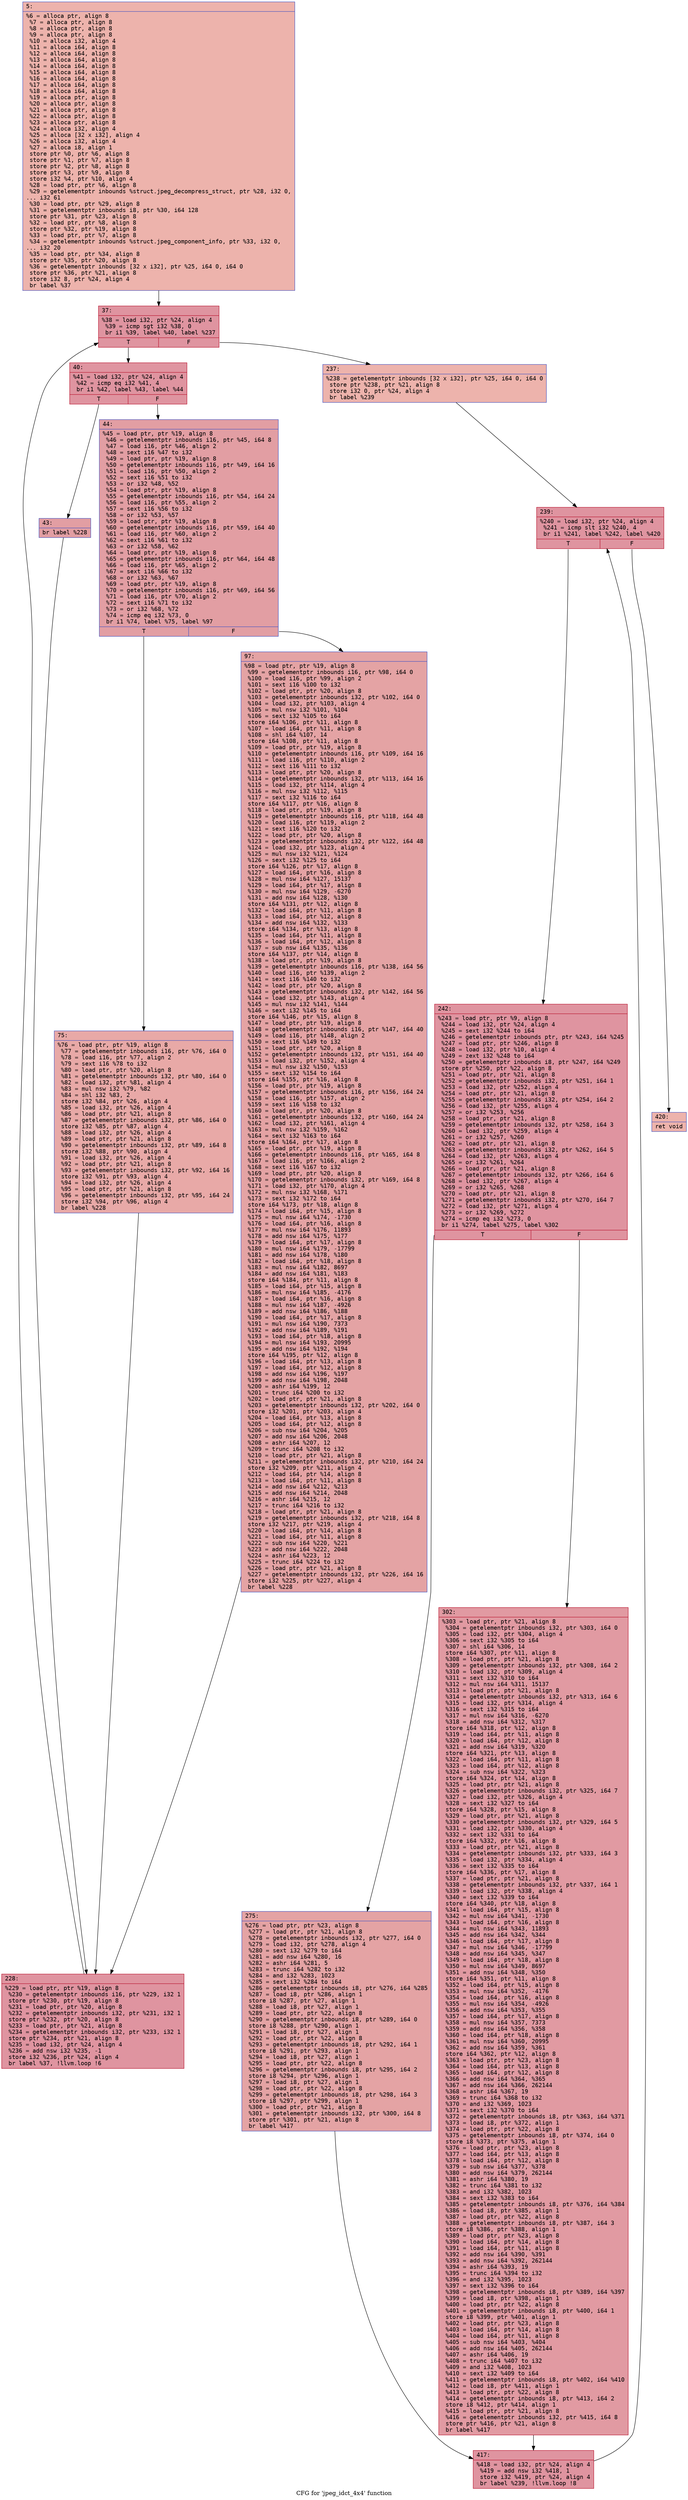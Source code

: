 digraph "CFG for 'jpeg_idct_4x4' function" {
	label="CFG for 'jpeg_idct_4x4' function";

	Node0x600001b19e50 [shape=record,color="#3d50c3ff", style=filled, fillcolor="#d6524470" fontname="Courier",label="{5:\l|  %6 = alloca ptr, align 8\l  %7 = alloca ptr, align 8\l  %8 = alloca ptr, align 8\l  %9 = alloca ptr, align 8\l  %10 = alloca i32, align 4\l  %11 = alloca i64, align 8\l  %12 = alloca i64, align 8\l  %13 = alloca i64, align 8\l  %14 = alloca i64, align 8\l  %15 = alloca i64, align 8\l  %16 = alloca i64, align 8\l  %17 = alloca i64, align 8\l  %18 = alloca i64, align 8\l  %19 = alloca ptr, align 8\l  %20 = alloca ptr, align 8\l  %21 = alloca ptr, align 8\l  %22 = alloca ptr, align 8\l  %23 = alloca ptr, align 8\l  %24 = alloca i32, align 4\l  %25 = alloca [32 x i32], align 4\l  %26 = alloca i32, align 4\l  %27 = alloca i8, align 1\l  store ptr %0, ptr %6, align 8\l  store ptr %1, ptr %7, align 8\l  store ptr %2, ptr %8, align 8\l  store ptr %3, ptr %9, align 8\l  store i32 %4, ptr %10, align 4\l  %28 = load ptr, ptr %6, align 8\l  %29 = getelementptr inbounds %struct.jpeg_decompress_struct, ptr %28, i32 0,\l... i32 61\l  %30 = load ptr, ptr %29, align 8\l  %31 = getelementptr inbounds i8, ptr %30, i64 128\l  store ptr %31, ptr %23, align 8\l  %32 = load ptr, ptr %8, align 8\l  store ptr %32, ptr %19, align 8\l  %33 = load ptr, ptr %7, align 8\l  %34 = getelementptr inbounds %struct.jpeg_component_info, ptr %33, i32 0,\l... i32 20\l  %35 = load ptr, ptr %34, align 8\l  store ptr %35, ptr %20, align 8\l  %36 = getelementptr inbounds [32 x i32], ptr %25, i64 0, i64 0\l  store ptr %36, ptr %21, align 8\l  store i32 8, ptr %24, align 4\l  br label %37\l}"];
	Node0x600001b19e50 -> Node0x600001b19ef0[tooltip="5 -> 37\nProbability 100.00%" ];
	Node0x600001b19ef0 [shape=record,color="#b70d28ff", style=filled, fillcolor="#b70d2870" fontname="Courier",label="{37:\l|  %38 = load i32, ptr %24, align 4\l  %39 = icmp sgt i32 %38, 0\l  br i1 %39, label %40, label %237\l|{<s0>T|<s1>F}}"];
	Node0x600001b19ef0:s0 -> Node0x600001b19f40[tooltip="37 -> 40\nProbability 96.88%" ];
	Node0x600001b19ef0:s1 -> Node0x600001b1a120[tooltip="37 -> 237\nProbability 3.12%" ];
	Node0x600001b19f40 [shape=record,color="#b70d28ff", style=filled, fillcolor="#b70d2870" fontname="Courier",label="{40:\l|  %41 = load i32, ptr %24, align 4\l  %42 = icmp eq i32 %41, 4\l  br i1 %42, label %43, label %44\l|{<s0>T|<s1>F}}"];
	Node0x600001b19f40:s0 -> Node0x600001b19f90[tooltip="40 -> 43\nProbability 50.00%" ];
	Node0x600001b19f40:s1 -> Node0x600001b19fe0[tooltip="40 -> 44\nProbability 50.00%" ];
	Node0x600001b19f90 [shape=record,color="#3d50c3ff", style=filled, fillcolor="#be242e70" fontname="Courier",label="{43:\l|  br label %228\l}"];
	Node0x600001b19f90 -> Node0x600001b1a0d0[tooltip="43 -> 228\nProbability 100.00%" ];
	Node0x600001b19fe0 [shape=record,color="#3d50c3ff", style=filled, fillcolor="#be242e70" fontname="Courier",label="{44:\l|  %45 = load ptr, ptr %19, align 8\l  %46 = getelementptr inbounds i16, ptr %45, i64 8\l  %47 = load i16, ptr %46, align 2\l  %48 = sext i16 %47 to i32\l  %49 = load ptr, ptr %19, align 8\l  %50 = getelementptr inbounds i16, ptr %49, i64 16\l  %51 = load i16, ptr %50, align 2\l  %52 = sext i16 %51 to i32\l  %53 = or i32 %48, %52\l  %54 = load ptr, ptr %19, align 8\l  %55 = getelementptr inbounds i16, ptr %54, i64 24\l  %56 = load i16, ptr %55, align 2\l  %57 = sext i16 %56 to i32\l  %58 = or i32 %53, %57\l  %59 = load ptr, ptr %19, align 8\l  %60 = getelementptr inbounds i16, ptr %59, i64 40\l  %61 = load i16, ptr %60, align 2\l  %62 = sext i16 %61 to i32\l  %63 = or i32 %58, %62\l  %64 = load ptr, ptr %19, align 8\l  %65 = getelementptr inbounds i16, ptr %64, i64 48\l  %66 = load i16, ptr %65, align 2\l  %67 = sext i16 %66 to i32\l  %68 = or i32 %63, %67\l  %69 = load ptr, ptr %19, align 8\l  %70 = getelementptr inbounds i16, ptr %69, i64 56\l  %71 = load i16, ptr %70, align 2\l  %72 = sext i16 %71 to i32\l  %73 = or i32 %68, %72\l  %74 = icmp eq i32 %73, 0\l  br i1 %74, label %75, label %97\l|{<s0>T|<s1>F}}"];
	Node0x600001b19fe0:s0 -> Node0x600001b1a030[tooltip="44 -> 75\nProbability 37.50%" ];
	Node0x600001b19fe0:s1 -> Node0x600001b1a080[tooltip="44 -> 97\nProbability 62.50%" ];
	Node0x600001b1a030 [shape=record,color="#3d50c3ff", style=filled, fillcolor="#ca3b3770" fontname="Courier",label="{75:\l|  %76 = load ptr, ptr %19, align 8\l  %77 = getelementptr inbounds i16, ptr %76, i64 0\l  %78 = load i16, ptr %77, align 2\l  %79 = sext i16 %78 to i32\l  %80 = load ptr, ptr %20, align 8\l  %81 = getelementptr inbounds i32, ptr %80, i64 0\l  %82 = load i32, ptr %81, align 4\l  %83 = mul nsw i32 %79, %82\l  %84 = shl i32 %83, 2\l  store i32 %84, ptr %26, align 4\l  %85 = load i32, ptr %26, align 4\l  %86 = load ptr, ptr %21, align 8\l  %87 = getelementptr inbounds i32, ptr %86, i64 0\l  store i32 %85, ptr %87, align 4\l  %88 = load i32, ptr %26, align 4\l  %89 = load ptr, ptr %21, align 8\l  %90 = getelementptr inbounds i32, ptr %89, i64 8\l  store i32 %88, ptr %90, align 4\l  %91 = load i32, ptr %26, align 4\l  %92 = load ptr, ptr %21, align 8\l  %93 = getelementptr inbounds i32, ptr %92, i64 16\l  store i32 %91, ptr %93, align 4\l  %94 = load i32, ptr %26, align 4\l  %95 = load ptr, ptr %21, align 8\l  %96 = getelementptr inbounds i32, ptr %95, i64 24\l  store i32 %94, ptr %96, align 4\l  br label %228\l}"];
	Node0x600001b1a030 -> Node0x600001b1a0d0[tooltip="75 -> 228\nProbability 100.00%" ];
	Node0x600001b1a080 [shape=record,color="#3d50c3ff", style=filled, fillcolor="#c32e3170" fontname="Courier",label="{97:\l|  %98 = load ptr, ptr %19, align 8\l  %99 = getelementptr inbounds i16, ptr %98, i64 0\l  %100 = load i16, ptr %99, align 2\l  %101 = sext i16 %100 to i32\l  %102 = load ptr, ptr %20, align 8\l  %103 = getelementptr inbounds i32, ptr %102, i64 0\l  %104 = load i32, ptr %103, align 4\l  %105 = mul nsw i32 %101, %104\l  %106 = sext i32 %105 to i64\l  store i64 %106, ptr %11, align 8\l  %107 = load i64, ptr %11, align 8\l  %108 = shl i64 %107, 14\l  store i64 %108, ptr %11, align 8\l  %109 = load ptr, ptr %19, align 8\l  %110 = getelementptr inbounds i16, ptr %109, i64 16\l  %111 = load i16, ptr %110, align 2\l  %112 = sext i16 %111 to i32\l  %113 = load ptr, ptr %20, align 8\l  %114 = getelementptr inbounds i32, ptr %113, i64 16\l  %115 = load i32, ptr %114, align 4\l  %116 = mul nsw i32 %112, %115\l  %117 = sext i32 %116 to i64\l  store i64 %117, ptr %16, align 8\l  %118 = load ptr, ptr %19, align 8\l  %119 = getelementptr inbounds i16, ptr %118, i64 48\l  %120 = load i16, ptr %119, align 2\l  %121 = sext i16 %120 to i32\l  %122 = load ptr, ptr %20, align 8\l  %123 = getelementptr inbounds i32, ptr %122, i64 48\l  %124 = load i32, ptr %123, align 4\l  %125 = mul nsw i32 %121, %124\l  %126 = sext i32 %125 to i64\l  store i64 %126, ptr %17, align 8\l  %127 = load i64, ptr %16, align 8\l  %128 = mul nsw i64 %127, 15137\l  %129 = load i64, ptr %17, align 8\l  %130 = mul nsw i64 %129, -6270\l  %131 = add nsw i64 %128, %130\l  store i64 %131, ptr %12, align 8\l  %132 = load i64, ptr %11, align 8\l  %133 = load i64, ptr %12, align 8\l  %134 = add nsw i64 %132, %133\l  store i64 %134, ptr %13, align 8\l  %135 = load i64, ptr %11, align 8\l  %136 = load i64, ptr %12, align 8\l  %137 = sub nsw i64 %135, %136\l  store i64 %137, ptr %14, align 8\l  %138 = load ptr, ptr %19, align 8\l  %139 = getelementptr inbounds i16, ptr %138, i64 56\l  %140 = load i16, ptr %139, align 2\l  %141 = sext i16 %140 to i32\l  %142 = load ptr, ptr %20, align 8\l  %143 = getelementptr inbounds i32, ptr %142, i64 56\l  %144 = load i32, ptr %143, align 4\l  %145 = mul nsw i32 %141, %144\l  %146 = sext i32 %145 to i64\l  store i64 %146, ptr %15, align 8\l  %147 = load ptr, ptr %19, align 8\l  %148 = getelementptr inbounds i16, ptr %147, i64 40\l  %149 = load i16, ptr %148, align 2\l  %150 = sext i16 %149 to i32\l  %151 = load ptr, ptr %20, align 8\l  %152 = getelementptr inbounds i32, ptr %151, i64 40\l  %153 = load i32, ptr %152, align 4\l  %154 = mul nsw i32 %150, %153\l  %155 = sext i32 %154 to i64\l  store i64 %155, ptr %16, align 8\l  %156 = load ptr, ptr %19, align 8\l  %157 = getelementptr inbounds i16, ptr %156, i64 24\l  %158 = load i16, ptr %157, align 2\l  %159 = sext i16 %158 to i32\l  %160 = load ptr, ptr %20, align 8\l  %161 = getelementptr inbounds i32, ptr %160, i64 24\l  %162 = load i32, ptr %161, align 4\l  %163 = mul nsw i32 %159, %162\l  %164 = sext i32 %163 to i64\l  store i64 %164, ptr %17, align 8\l  %165 = load ptr, ptr %19, align 8\l  %166 = getelementptr inbounds i16, ptr %165, i64 8\l  %167 = load i16, ptr %166, align 2\l  %168 = sext i16 %167 to i32\l  %169 = load ptr, ptr %20, align 8\l  %170 = getelementptr inbounds i32, ptr %169, i64 8\l  %171 = load i32, ptr %170, align 4\l  %172 = mul nsw i32 %168, %171\l  %173 = sext i32 %172 to i64\l  store i64 %173, ptr %18, align 8\l  %174 = load i64, ptr %15, align 8\l  %175 = mul nsw i64 %174, -1730\l  %176 = load i64, ptr %16, align 8\l  %177 = mul nsw i64 %176, 11893\l  %178 = add nsw i64 %175, %177\l  %179 = load i64, ptr %17, align 8\l  %180 = mul nsw i64 %179, -17799\l  %181 = add nsw i64 %178, %180\l  %182 = load i64, ptr %18, align 8\l  %183 = mul nsw i64 %182, 8697\l  %184 = add nsw i64 %181, %183\l  store i64 %184, ptr %11, align 8\l  %185 = load i64, ptr %15, align 8\l  %186 = mul nsw i64 %185, -4176\l  %187 = load i64, ptr %16, align 8\l  %188 = mul nsw i64 %187, -4926\l  %189 = add nsw i64 %186, %188\l  %190 = load i64, ptr %17, align 8\l  %191 = mul nsw i64 %190, 7373\l  %192 = add nsw i64 %189, %191\l  %193 = load i64, ptr %18, align 8\l  %194 = mul nsw i64 %193, 20995\l  %195 = add nsw i64 %192, %194\l  store i64 %195, ptr %12, align 8\l  %196 = load i64, ptr %13, align 8\l  %197 = load i64, ptr %12, align 8\l  %198 = add nsw i64 %196, %197\l  %199 = add nsw i64 %198, 2048\l  %200 = ashr i64 %199, 12\l  %201 = trunc i64 %200 to i32\l  %202 = load ptr, ptr %21, align 8\l  %203 = getelementptr inbounds i32, ptr %202, i64 0\l  store i32 %201, ptr %203, align 4\l  %204 = load i64, ptr %13, align 8\l  %205 = load i64, ptr %12, align 8\l  %206 = sub nsw i64 %204, %205\l  %207 = add nsw i64 %206, 2048\l  %208 = ashr i64 %207, 12\l  %209 = trunc i64 %208 to i32\l  %210 = load ptr, ptr %21, align 8\l  %211 = getelementptr inbounds i32, ptr %210, i64 24\l  store i32 %209, ptr %211, align 4\l  %212 = load i64, ptr %14, align 8\l  %213 = load i64, ptr %11, align 8\l  %214 = add nsw i64 %212, %213\l  %215 = add nsw i64 %214, 2048\l  %216 = ashr i64 %215, 12\l  %217 = trunc i64 %216 to i32\l  %218 = load ptr, ptr %21, align 8\l  %219 = getelementptr inbounds i32, ptr %218, i64 8\l  store i32 %217, ptr %219, align 4\l  %220 = load i64, ptr %14, align 8\l  %221 = load i64, ptr %11, align 8\l  %222 = sub nsw i64 %220, %221\l  %223 = add nsw i64 %222, 2048\l  %224 = ashr i64 %223, 12\l  %225 = trunc i64 %224 to i32\l  %226 = load ptr, ptr %21, align 8\l  %227 = getelementptr inbounds i32, ptr %226, i64 16\l  store i32 %225, ptr %227, align 4\l  br label %228\l}"];
	Node0x600001b1a080 -> Node0x600001b1a0d0[tooltip="97 -> 228\nProbability 100.00%" ];
	Node0x600001b1a0d0 [shape=record,color="#b70d28ff", style=filled, fillcolor="#b70d2870" fontname="Courier",label="{228:\l|  %229 = load ptr, ptr %19, align 8\l  %230 = getelementptr inbounds i16, ptr %229, i32 1\l  store ptr %230, ptr %19, align 8\l  %231 = load ptr, ptr %20, align 8\l  %232 = getelementptr inbounds i32, ptr %231, i32 1\l  store ptr %232, ptr %20, align 8\l  %233 = load ptr, ptr %21, align 8\l  %234 = getelementptr inbounds i32, ptr %233, i32 1\l  store ptr %234, ptr %21, align 8\l  %235 = load i32, ptr %24, align 4\l  %236 = add nsw i32 %235, -1\l  store i32 %236, ptr %24, align 4\l  br label %37, !llvm.loop !6\l}"];
	Node0x600001b1a0d0 -> Node0x600001b19ef0[tooltip="228 -> 37\nProbability 100.00%" ];
	Node0x600001b1a120 [shape=record,color="#3d50c3ff", style=filled, fillcolor="#d6524470" fontname="Courier",label="{237:\l|  %238 = getelementptr inbounds [32 x i32], ptr %25, i64 0, i64 0\l  store ptr %238, ptr %21, align 8\l  store i32 0, ptr %24, align 4\l  br label %239\l}"];
	Node0x600001b1a120 -> Node0x600001b1a170[tooltip="237 -> 239\nProbability 100.00%" ];
	Node0x600001b1a170 [shape=record,color="#b70d28ff", style=filled, fillcolor="#b70d2870" fontname="Courier",label="{239:\l|  %240 = load i32, ptr %24, align 4\l  %241 = icmp slt i32 %240, 4\l  br i1 %241, label %242, label %420\l|{<s0>T|<s1>F}}"];
	Node0x600001b1a170:s0 -> Node0x600001b1a1c0[tooltip="239 -> 242\nProbability 96.88%" ];
	Node0x600001b1a170:s1 -> Node0x600001b1a300[tooltip="239 -> 420\nProbability 3.12%" ];
	Node0x600001b1a1c0 [shape=record,color="#b70d28ff", style=filled, fillcolor="#b70d2870" fontname="Courier",label="{242:\l|  %243 = load ptr, ptr %9, align 8\l  %244 = load i32, ptr %24, align 4\l  %245 = sext i32 %244 to i64\l  %246 = getelementptr inbounds ptr, ptr %243, i64 %245\l  %247 = load ptr, ptr %246, align 8\l  %248 = load i32, ptr %10, align 4\l  %249 = zext i32 %248 to i64\l  %250 = getelementptr inbounds i8, ptr %247, i64 %249\l  store ptr %250, ptr %22, align 8\l  %251 = load ptr, ptr %21, align 8\l  %252 = getelementptr inbounds i32, ptr %251, i64 1\l  %253 = load i32, ptr %252, align 4\l  %254 = load ptr, ptr %21, align 8\l  %255 = getelementptr inbounds i32, ptr %254, i64 2\l  %256 = load i32, ptr %255, align 4\l  %257 = or i32 %253, %256\l  %258 = load ptr, ptr %21, align 8\l  %259 = getelementptr inbounds i32, ptr %258, i64 3\l  %260 = load i32, ptr %259, align 4\l  %261 = or i32 %257, %260\l  %262 = load ptr, ptr %21, align 8\l  %263 = getelementptr inbounds i32, ptr %262, i64 5\l  %264 = load i32, ptr %263, align 4\l  %265 = or i32 %261, %264\l  %266 = load ptr, ptr %21, align 8\l  %267 = getelementptr inbounds i32, ptr %266, i64 6\l  %268 = load i32, ptr %267, align 4\l  %269 = or i32 %265, %268\l  %270 = load ptr, ptr %21, align 8\l  %271 = getelementptr inbounds i32, ptr %270, i64 7\l  %272 = load i32, ptr %271, align 4\l  %273 = or i32 %269, %272\l  %274 = icmp eq i32 %273, 0\l  br i1 %274, label %275, label %302\l|{<s0>T|<s1>F}}"];
	Node0x600001b1a1c0:s0 -> Node0x600001b1a210[tooltip="242 -> 275\nProbability 37.50%" ];
	Node0x600001b1a1c0:s1 -> Node0x600001b1a260[tooltip="242 -> 302\nProbability 62.50%" ];
	Node0x600001b1a210 [shape=record,color="#3d50c3ff", style=filled, fillcolor="#c32e3170" fontname="Courier",label="{275:\l|  %276 = load ptr, ptr %23, align 8\l  %277 = load ptr, ptr %21, align 8\l  %278 = getelementptr inbounds i32, ptr %277, i64 0\l  %279 = load i32, ptr %278, align 4\l  %280 = sext i32 %279 to i64\l  %281 = add nsw i64 %280, 16\l  %282 = ashr i64 %281, 5\l  %283 = trunc i64 %282 to i32\l  %284 = and i32 %283, 1023\l  %285 = sext i32 %284 to i64\l  %286 = getelementptr inbounds i8, ptr %276, i64 %285\l  %287 = load i8, ptr %286, align 1\l  store i8 %287, ptr %27, align 1\l  %288 = load i8, ptr %27, align 1\l  %289 = load ptr, ptr %22, align 8\l  %290 = getelementptr inbounds i8, ptr %289, i64 0\l  store i8 %288, ptr %290, align 1\l  %291 = load i8, ptr %27, align 1\l  %292 = load ptr, ptr %22, align 8\l  %293 = getelementptr inbounds i8, ptr %292, i64 1\l  store i8 %291, ptr %293, align 1\l  %294 = load i8, ptr %27, align 1\l  %295 = load ptr, ptr %22, align 8\l  %296 = getelementptr inbounds i8, ptr %295, i64 2\l  store i8 %294, ptr %296, align 1\l  %297 = load i8, ptr %27, align 1\l  %298 = load ptr, ptr %22, align 8\l  %299 = getelementptr inbounds i8, ptr %298, i64 3\l  store i8 %297, ptr %299, align 1\l  %300 = load ptr, ptr %21, align 8\l  %301 = getelementptr inbounds i32, ptr %300, i64 8\l  store ptr %301, ptr %21, align 8\l  br label %417\l}"];
	Node0x600001b1a210 -> Node0x600001b1a2b0[tooltip="275 -> 417\nProbability 100.00%" ];
	Node0x600001b1a260 [shape=record,color="#b70d28ff", style=filled, fillcolor="#bb1b2c70" fontname="Courier",label="{302:\l|  %303 = load ptr, ptr %21, align 8\l  %304 = getelementptr inbounds i32, ptr %303, i64 0\l  %305 = load i32, ptr %304, align 4\l  %306 = sext i32 %305 to i64\l  %307 = shl i64 %306, 14\l  store i64 %307, ptr %11, align 8\l  %308 = load ptr, ptr %21, align 8\l  %309 = getelementptr inbounds i32, ptr %308, i64 2\l  %310 = load i32, ptr %309, align 4\l  %311 = sext i32 %310 to i64\l  %312 = mul nsw i64 %311, 15137\l  %313 = load ptr, ptr %21, align 8\l  %314 = getelementptr inbounds i32, ptr %313, i64 6\l  %315 = load i32, ptr %314, align 4\l  %316 = sext i32 %315 to i64\l  %317 = mul nsw i64 %316, -6270\l  %318 = add nsw i64 %312, %317\l  store i64 %318, ptr %12, align 8\l  %319 = load i64, ptr %11, align 8\l  %320 = load i64, ptr %12, align 8\l  %321 = add nsw i64 %319, %320\l  store i64 %321, ptr %13, align 8\l  %322 = load i64, ptr %11, align 8\l  %323 = load i64, ptr %12, align 8\l  %324 = sub nsw i64 %322, %323\l  store i64 %324, ptr %14, align 8\l  %325 = load ptr, ptr %21, align 8\l  %326 = getelementptr inbounds i32, ptr %325, i64 7\l  %327 = load i32, ptr %326, align 4\l  %328 = sext i32 %327 to i64\l  store i64 %328, ptr %15, align 8\l  %329 = load ptr, ptr %21, align 8\l  %330 = getelementptr inbounds i32, ptr %329, i64 5\l  %331 = load i32, ptr %330, align 4\l  %332 = sext i32 %331 to i64\l  store i64 %332, ptr %16, align 8\l  %333 = load ptr, ptr %21, align 8\l  %334 = getelementptr inbounds i32, ptr %333, i64 3\l  %335 = load i32, ptr %334, align 4\l  %336 = sext i32 %335 to i64\l  store i64 %336, ptr %17, align 8\l  %337 = load ptr, ptr %21, align 8\l  %338 = getelementptr inbounds i32, ptr %337, i64 1\l  %339 = load i32, ptr %338, align 4\l  %340 = sext i32 %339 to i64\l  store i64 %340, ptr %18, align 8\l  %341 = load i64, ptr %15, align 8\l  %342 = mul nsw i64 %341, -1730\l  %343 = load i64, ptr %16, align 8\l  %344 = mul nsw i64 %343, 11893\l  %345 = add nsw i64 %342, %344\l  %346 = load i64, ptr %17, align 8\l  %347 = mul nsw i64 %346, -17799\l  %348 = add nsw i64 %345, %347\l  %349 = load i64, ptr %18, align 8\l  %350 = mul nsw i64 %349, 8697\l  %351 = add nsw i64 %348, %350\l  store i64 %351, ptr %11, align 8\l  %352 = load i64, ptr %15, align 8\l  %353 = mul nsw i64 %352, -4176\l  %354 = load i64, ptr %16, align 8\l  %355 = mul nsw i64 %354, -4926\l  %356 = add nsw i64 %353, %355\l  %357 = load i64, ptr %17, align 8\l  %358 = mul nsw i64 %357, 7373\l  %359 = add nsw i64 %356, %358\l  %360 = load i64, ptr %18, align 8\l  %361 = mul nsw i64 %360, 20995\l  %362 = add nsw i64 %359, %361\l  store i64 %362, ptr %12, align 8\l  %363 = load ptr, ptr %23, align 8\l  %364 = load i64, ptr %13, align 8\l  %365 = load i64, ptr %12, align 8\l  %366 = add nsw i64 %364, %365\l  %367 = add nsw i64 %366, 262144\l  %368 = ashr i64 %367, 19\l  %369 = trunc i64 %368 to i32\l  %370 = and i32 %369, 1023\l  %371 = sext i32 %370 to i64\l  %372 = getelementptr inbounds i8, ptr %363, i64 %371\l  %373 = load i8, ptr %372, align 1\l  %374 = load ptr, ptr %22, align 8\l  %375 = getelementptr inbounds i8, ptr %374, i64 0\l  store i8 %373, ptr %375, align 1\l  %376 = load ptr, ptr %23, align 8\l  %377 = load i64, ptr %13, align 8\l  %378 = load i64, ptr %12, align 8\l  %379 = sub nsw i64 %377, %378\l  %380 = add nsw i64 %379, 262144\l  %381 = ashr i64 %380, 19\l  %382 = trunc i64 %381 to i32\l  %383 = and i32 %382, 1023\l  %384 = sext i32 %383 to i64\l  %385 = getelementptr inbounds i8, ptr %376, i64 %384\l  %386 = load i8, ptr %385, align 1\l  %387 = load ptr, ptr %22, align 8\l  %388 = getelementptr inbounds i8, ptr %387, i64 3\l  store i8 %386, ptr %388, align 1\l  %389 = load ptr, ptr %23, align 8\l  %390 = load i64, ptr %14, align 8\l  %391 = load i64, ptr %11, align 8\l  %392 = add nsw i64 %390, %391\l  %393 = add nsw i64 %392, 262144\l  %394 = ashr i64 %393, 19\l  %395 = trunc i64 %394 to i32\l  %396 = and i32 %395, 1023\l  %397 = sext i32 %396 to i64\l  %398 = getelementptr inbounds i8, ptr %389, i64 %397\l  %399 = load i8, ptr %398, align 1\l  %400 = load ptr, ptr %22, align 8\l  %401 = getelementptr inbounds i8, ptr %400, i64 1\l  store i8 %399, ptr %401, align 1\l  %402 = load ptr, ptr %23, align 8\l  %403 = load i64, ptr %14, align 8\l  %404 = load i64, ptr %11, align 8\l  %405 = sub nsw i64 %403, %404\l  %406 = add nsw i64 %405, 262144\l  %407 = ashr i64 %406, 19\l  %408 = trunc i64 %407 to i32\l  %409 = and i32 %408, 1023\l  %410 = sext i32 %409 to i64\l  %411 = getelementptr inbounds i8, ptr %402, i64 %410\l  %412 = load i8, ptr %411, align 1\l  %413 = load ptr, ptr %22, align 8\l  %414 = getelementptr inbounds i8, ptr %413, i64 2\l  store i8 %412, ptr %414, align 1\l  %415 = load ptr, ptr %21, align 8\l  %416 = getelementptr inbounds i32, ptr %415, i64 8\l  store ptr %416, ptr %21, align 8\l  br label %417\l}"];
	Node0x600001b1a260 -> Node0x600001b1a2b0[tooltip="302 -> 417\nProbability 100.00%" ];
	Node0x600001b1a2b0 [shape=record,color="#b70d28ff", style=filled, fillcolor="#b70d2870" fontname="Courier",label="{417:\l|  %418 = load i32, ptr %24, align 4\l  %419 = add nsw i32 %418, 1\l  store i32 %419, ptr %24, align 4\l  br label %239, !llvm.loop !8\l}"];
	Node0x600001b1a2b0 -> Node0x600001b1a170[tooltip="417 -> 239\nProbability 100.00%" ];
	Node0x600001b1a300 [shape=record,color="#3d50c3ff", style=filled, fillcolor="#d6524470" fontname="Courier",label="{420:\l|  ret void\l}"];
}
